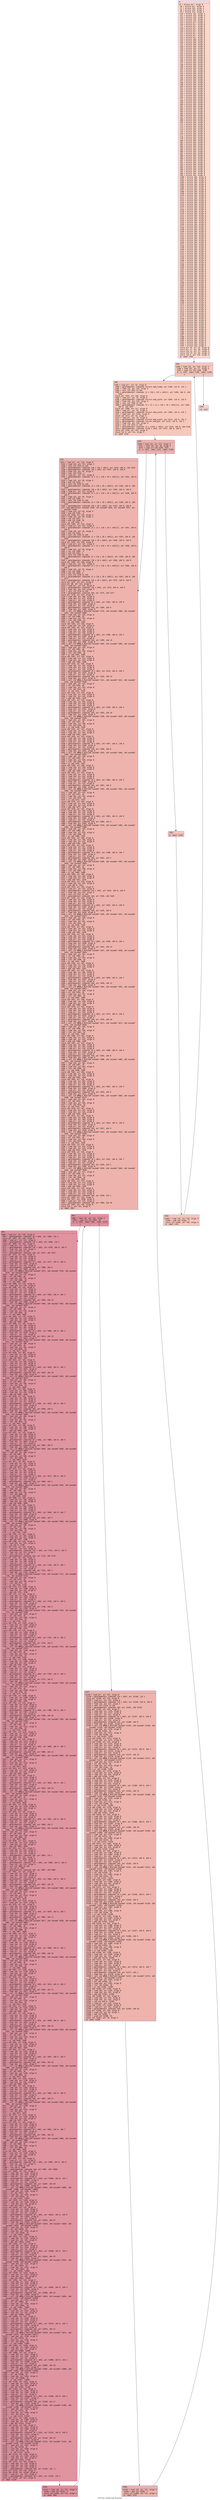 digraph "CFG for 'synth_full' function" {
	label="CFG for 'synth_full' function";

	Node0x6000013a66c0 [shape=record,color="#3d50c3ff", style=filled, fillcolor="#f6a38570" fontname="Courier",label="{4:\l|  %5 = alloca ptr, align 8\l  %6 = alloca ptr, align 8\l  %7 = alloca i32, align 4\l  %8 = alloca i32, align 4\l  %9 = alloca i32, align 4\l  %10 = alloca i32, align 4\l  %11 = alloca i32, align 4\l  %12 = alloca i32, align 4\l  %13 = alloca i32, align 4\l  %14 = alloca i32, align 4\l  %15 = alloca ptr, align 8\l  %16 = alloca ptr, align 8\l  %17 = alloca ptr, align 8\l  %18 = alloca ptr, align 8\l  %19 = alloca ptr, align 8\l  %20 = alloca ptr, align 8\l  %21 = alloca ptr, align 8\l  %22 = alloca ptr, align 8\l  %23 = alloca ptr, align 8\l  %24 = alloca i64, align 8\l  %25 = alloca i64, align 8\l  %26 = alloca i64, align 8\l  %27 = alloca i64, align 8\l  %28 = alloca i64, align 8\l  %29 = alloca i64, align 8\l  %30 = alloca i64, align 8\l  %31 = alloca i64, align 8\l  %32 = alloca i64, align 8\l  %33 = alloca i64, align 8\l  %34 = alloca i64, align 8\l  %35 = alloca i64, align 8\l  %36 = alloca i64, align 8\l  %37 = alloca i64, align 8\l  %38 = alloca i64, align 8\l  %39 = alloca i64, align 8\l  %40 = alloca i64, align 8\l  %41 = alloca i64, align 8\l  %42 = alloca i64, align 8\l  %43 = alloca i64, align 8\l  %44 = alloca i64, align 8\l  %45 = alloca i64, align 8\l  %46 = alloca i64, align 8\l  %47 = alloca i64, align 8\l  %48 = alloca i64, align 8\l  %49 = alloca i64, align 8\l  %50 = alloca i64, align 8\l  %51 = alloca i64, align 8\l  %52 = alloca i64, align 8\l  %53 = alloca i64, align 8\l  %54 = alloca i64, align 8\l  %55 = alloca i64, align 8\l  %56 = alloca i64, align 8\l  %57 = alloca i64, align 8\l  %58 = alloca i64, align 8\l  %59 = alloca i64, align 8\l  %60 = alloca i64, align 8\l  %61 = alloca i64, align 8\l  %62 = alloca i64, align 8\l  %63 = alloca i64, align 8\l  %64 = alloca i64, align 8\l  %65 = alloca i64, align 8\l  %66 = alloca i64, align 8\l  %67 = alloca i64, align 8\l  %68 = alloca i64, align 8\l  %69 = alloca i64, align 8\l  %70 = alloca i64, align 8\l  %71 = alloca i64, align 8\l  %72 = alloca i64, align 8\l  %73 = alloca i64, align 8\l  %74 = alloca i64, align 8\l  %75 = alloca i64, align 8\l  %76 = alloca i64, align 8\l  %77 = alloca i64, align 8\l  %78 = alloca i64, align 8\l  %79 = alloca i64, align 8\l  %80 = alloca i64, align 8\l  %81 = alloca i64, align 8\l  %82 = alloca i64, align 8\l  %83 = alloca i64, align 8\l  %84 = alloca i64, align 8\l  %85 = alloca i64, align 8\l  %86 = alloca i64, align 8\l  %87 = alloca i64, align 8\l  %88 = alloca i64, align 8\l  %89 = alloca i64, align 8\l  %90 = alloca i64, align 8\l  %91 = alloca i64, align 8\l  %92 = alloca i64, align 8\l  %93 = alloca i64, align 8\l  %94 = alloca i64, align 8\l  %95 = alloca i64, align 8\l  %96 = alloca i64, align 8\l  %97 = alloca i64, align 8\l  %98 = alloca i64, align 8\l  %99 = alloca i64, align 8\l  %100 = alloca i64, align 8\l  %101 = alloca i64, align 8\l  %102 = alloca i64, align 8\l  %103 = alloca i64, align 8\l  %104 = alloca i64, align 8\l  %105 = alloca i64, align 8\l  %106 = alloca i64, align 8\l  %107 = alloca i64, align 8\l  %108 = alloca i64, align 8\l  %109 = alloca i64, align 8\l  %110 = alloca i64, align 8\l  %111 = alloca i64, align 8\l  %112 = alloca i64, align 8\l  %113 = alloca i64, align 8\l  %114 = alloca i64, align 8\l  %115 = alloca i64, align 8\l  %116 = alloca i64, align 8\l  %117 = alloca i64, align 8\l  %118 = alloca i64, align 8\l  %119 = alloca i64, align 8\l  %120 = alloca i64, align 8\l  %121 = alloca i64, align 8\l  %122 = alloca i64, align 8\l  %123 = alloca i64, align 8\l  %124 = alloca i64, align 8\l  %125 = alloca i64, align 8\l  %126 = alloca i64, align 8\l  %127 = alloca i64, align 8\l  %128 = alloca i64, align 8\l  %129 = alloca i64, align 8\l  %130 = alloca i64, align 8\l  %131 = alloca i64, align 8\l  %132 = alloca i64, align 8\l  %133 = alloca i64, align 8\l  %134 = alloca i64, align 8\l  %135 = alloca i64, align 8\l  %136 = alloca i64, align 8\l  %137 = alloca i64, align 8\l  %138 = alloca i64, align 8\l  %139 = alloca i64, align 8\l  %140 = alloca i64, align 8\l  %141 = alloca i64, align 8\l  %142 = alloca i64, align 8\l  %143 = alloca i64, align 8\l  %144 = alloca i64, align 8\l  %145 = alloca i64, align 8\l  %146 = alloca i64, align 8\l  %147 = alloca i64, align 8\l  %148 = alloca i64, align 8\l  %149 = alloca i64, align 8\l  %150 = alloca i64, align 8\l  %151 = alloca i64, align 8\l  %152 = alloca i64, align 8\l  %153 = alloca i64, align 8\l  %154 = alloca i64, align 8\l  %155 = alloca i64, align 8\l  %156 = alloca i64, align 8\l  %157 = alloca i64, align 8\l  %158 = alloca i64, align 8\l  %159 = alloca i64, align 8\l  %160 = alloca i64, align 8\l  %161 = alloca i64, align 8\l  %162 = alloca i64, align 8\l  %163 = alloca i64, align 8\l  %164 = alloca i64, align 8\l  %165 = alloca i64, align 8\l  %166 = alloca i64, align 8\l  %167 = alloca i64, align 8\l  %168 = alloca i64, align 8\l  %169 = alloca i64, align 8\l  %170 = alloca i64, align 8\l  %171 = alloca i64, align 8\l  %172 = alloca i64, align 8\l  %173 = alloca i64, align 8\l  %174 = alloca i64, align 8\l  %175 = alloca i64, align 8\l  %176 = alloca i64, align 8\l  %177 = alloca i64, align 8\l  %178 = alloca i64, align 8\l  %179 = alloca i64, align 8\l  %180 = alloca i64, align 8\l  %181 = alloca i64, align 8\l  %182 = alloca i64, align 8\l  %183 = alloca i64, align 8\l  %184 = alloca i64, align 8\l  %185 = alloca i64, align 8\l  %186 = alloca i64, align 8\l  %187 = alloca i64, align 8\l  %188 = alloca i64, align 8\l  %189 = alloca i64, align 8\l  %190 = alloca i64, align 8\l  %191 = alloca i64, align 8\l  %192 = alloca i64, align 8\l  %193 = alloca i64, align 8\l  store ptr %0, ptr %5, align 8\l  store ptr %1, ptr %6, align 8\l  store i32 %2, ptr %7, align 4\l  store i32 %3, ptr %8, align 4\l  store i32 0, ptr %10, align 4\l  br label %194\l}"];
	Node0x6000013a66c0 -> Node0x6000013a67b0[tooltip="4 -> 194\nProbability 100.00%" ];
	Node0x6000013a67b0 [shape=record,color="#3d50c3ff", style=filled, fillcolor="#ec7f6370" fontname="Courier",label="{194:\l|  %195 = load i32, ptr %10, align 4\l  %196 = load i32, ptr %7, align 4\l  %197 = icmp ult i32 %195, %196\l  br i1 %197, label %198, label %1305\l|{<s0>T|<s1>F}}"];
	Node0x6000013a67b0:s0 -> Node0x6000013a6800[tooltip="194 -> 198\nProbability 96.88%" ];
	Node0x6000013a67b0:s1 -> Node0x6000013a6b20[tooltip="194 -> 1305\nProbability 3.12%" ];
	Node0x6000013a6800 [shape=record,color="#3d50c3ff", style=filled, fillcolor="#ec7f6370" fontname="Courier",label="{198:\l|  %199 = load ptr, ptr %6, align 8\l  %200 = getelementptr inbounds %struct.mad_frame, ptr %199, i32 0, i32 2\l  %201 = load i32, ptr %10, align 4\l  %202 = zext i32 %201 to i64\l  %203 = getelementptr inbounds [2 x [36 x [32 x i64]]], ptr %200, i64 0, i64\l... %202\l  store ptr %203, ptr %18, align 8\l  %204 = load ptr, ptr %5, align 8\l  %205 = getelementptr inbounds %struct.mad_synth, ptr %204, i32 0, i32 0\l  %206 = load i32, ptr %10, align 4\l  %207 = zext i32 %206 to i64\l  %208 = getelementptr inbounds [2 x [2 x [2 x [16 x [8 x i64]]]]], ptr %205,\l... i64 0, i64 %207\l  store ptr %208, ptr %17, align 8\l  %209 = load ptr, ptr %5, align 8\l  %210 = getelementptr inbounds %struct.mad_synth, ptr %209, i32 0, i32 1\l  %211 = load i32, ptr %210, align 8\l  store i32 %211, ptr %9, align 4\l  %212 = load ptr, ptr %5, align 8\l  %213 = getelementptr inbounds %struct.mad_synth, ptr %212, i32 0, i32 2\l  %214 = getelementptr inbounds %struct.mad_pcm, ptr %213, i32 0, i32 3\l  %215 = load i32, ptr %10, align 4\l  %216 = zext i32 %215 to i64\l  %217 = getelementptr inbounds [2 x [1152 x i64]], ptr %214, i64 0, i64 %216\l  %218 = getelementptr inbounds [1152 x i64], ptr %217, i64 0, i64 0\l  store ptr %218, ptr %15, align 8\l  store i32 0, ptr %11, align 4\l  br label %219\l}"];
	Node0x6000013a6800 -> Node0x6000013a6850[tooltip="198 -> 219\nProbability 100.00%" ];
	Node0x6000013a6850 [shape=record,color="#3d50c3ff", style=filled, fillcolor="#d6524470" fontname="Courier",label="{219:\l|  %220 = load i32, ptr %11, align 4\l  %221 = load i32, ptr %8, align 4\l  %222 = icmp ult i32 %220, %221\l  br i1 %222, label %223, label %1301\l|{<s0>T|<s1>F}}"];
	Node0x6000013a6850:s0 -> Node0x6000013a68a0[tooltip="219 -> 223\nProbability 96.88%" ];
	Node0x6000013a6850:s1 -> Node0x6000013a6a80[tooltip="219 -> 1301\nProbability 3.12%" ];
	Node0x6000013a68a0 [shape=record,color="#3d50c3ff", style=filled, fillcolor="#d6524470" fontname="Courier",label="{223:\l|  %224 = load ptr, ptr %18, align 8\l  %225 = load i32, ptr %11, align 4\l  %226 = zext i32 %225 to i64\l  %227 = getelementptr inbounds [36 x [32 x i64]], ptr %224, i64 0, i64 %226\l  %228 = getelementptr inbounds [32 x i64], ptr %227, i64 0, i64 0\l  %229 = load i32, ptr %9, align 4\l  %230 = lshr i32 %229, 1\l  %231 = load ptr, ptr %17, align 8\l  %232 = getelementptr inbounds [2 x [2 x [16 x [8 x i64]]]], ptr %231, i64 0,\l... i64 0\l  %233 = load i32, ptr %9, align 4\l  %234 = and i32 %233, 1\l  %235 = zext i32 %234 to i64\l  %236 = getelementptr inbounds [2 x [16 x [8 x i64]]], ptr %232, i64 0, i64\l... %235\l  %237 = getelementptr inbounds [16 x [8 x i64]], ptr %236, i64 0, i64 0\l  %238 = load ptr, ptr %17, align 8\l  %239 = getelementptr inbounds [2 x [2 x [16 x [8 x i64]]]], ptr %238, i64 0,\l... i64 1\l  %240 = load i32, ptr %9, align 4\l  %241 = and i32 %240, 1\l  %242 = zext i32 %241 to i64\l  %243 = getelementptr inbounds [2 x [16 x [8 x i64]]], ptr %239, i64 0, i64\l... %242\l  %244 = getelementptr inbounds [16 x [8 x i64]], ptr %243, i64 0, i64 0\l  call void @dct32(ptr noundef %228, i32 noundef %230, ptr noundef %237, ptr\l... noundef %244)\l  %245 = load i32, ptr %9, align 4\l  %246 = and i32 %245, -2\l  store i32 %246, ptr %13, align 4\l  %247 = load i32, ptr %9, align 4\l  %248 = sub i32 %247, 1\l  %249 = and i32 %248, 15\l  %250 = or i32 %249, 1\l  store i32 %250, ptr %14, align 4\l  %251 = load ptr, ptr %17, align 8\l  %252 = getelementptr inbounds [2 x [2 x [16 x [8 x i64]]]], ptr %251, i64 0,\l... i64 0\l  %253 = load i32, ptr %9, align 4\l  %254 = and i32 %253, 1\l  %255 = zext i32 %254 to i64\l  %256 = getelementptr inbounds [2 x [16 x [8 x i64]]], ptr %252, i64 0, i64\l... %255\l  %257 = getelementptr inbounds [16 x [8 x i64]], ptr %256, i64 0, i64 0\l  store ptr %257, ptr %19, align 8\l  %258 = load ptr, ptr %17, align 8\l  %259 = getelementptr inbounds [2 x [2 x [16 x [8 x i64]]]], ptr %258, i64 0,\l... i64 0\l  %260 = load i32, ptr %9, align 4\l  %261 = xor i32 %260, -1\l  %262 = and i32 %261, 1\l  %263 = zext i32 %262 to i64\l  %264 = getelementptr inbounds [2 x [16 x [8 x i64]]], ptr %259, i64 0, i64\l... %263\l  %265 = getelementptr inbounds [16 x [8 x i64]], ptr %264, i64 0, i64 0\l  store ptr %265, ptr %20, align 8\l  %266 = load ptr, ptr %17, align 8\l  %267 = getelementptr inbounds [2 x [2 x [16 x [8 x i64]]]], ptr %266, i64 0,\l... i64 1\l  %268 = load i32, ptr %9, align 4\l  %269 = xor i32 %268, -1\l  %270 = and i32 %269, 1\l  %271 = zext i32 %270 to i64\l  %272 = getelementptr inbounds [2 x [16 x [8 x i64]]], ptr %267, i64 0, i64\l... %271\l  %273 = getelementptr inbounds [16 x [8 x i64]], ptr %272, i64 0, i64 0\l  store ptr %273, ptr %21, align 8\l  store ptr @D, ptr %22, align 8\l  %274 = load ptr, ptr %22, align 8\l  %275 = getelementptr inbounds [32 x i64], ptr %274, i64 0, i64 0\l  %276 = load i32, ptr %14, align 4\l  %277 = zext i32 %276 to i64\l  %278 = getelementptr inbounds i64, ptr %275, i64 %277\l  store ptr %278, ptr %23, align 8\l  %279 = load i64, ptr %26, align 8\l  %280 = load i64, ptr %27, align 8\l  %281 = load ptr, ptr %20, align 8\l  %282 = getelementptr inbounds [8 x i64], ptr %281, i64 0, i64 0\l  %283 = load i64, ptr %282, align 8\l  %284 = load ptr, ptr %23, align 8\l  %285 = getelementptr inbounds i64, ptr %284, i64 0\l  %286 = load i64, ptr %285, align 8\l  %287 = call i32 @MAD_F_MLX(i64 noundef %279, i64 noundef %280, i64 noundef\l... %283, i64 noundef %286)\l  %288 = load i64, ptr %26, align 8\l  %289 = shl i64 %288, 16\l  %290 = load i64, ptr %27, align 8\l  %291 = lshr i64 %290, 16\l  %292 = or i64 %289, %291\l  store i64 %292, ptr %28, align 8\l  %293 = load i64, ptr %28, align 8\l  store i64 %293, ptr %25, align 8\l  %294 = load i64, ptr %29, align 8\l  %295 = load i64, ptr %30, align 8\l  %296 = load ptr, ptr %20, align 8\l  %297 = getelementptr inbounds [8 x i64], ptr %296, i64 0, i64 1\l  %298 = load i64, ptr %297, align 8\l  %299 = load ptr, ptr %23, align 8\l  %300 = getelementptr inbounds i64, ptr %299, i64 14\l  %301 = load i64, ptr %300, align 8\l  %302 = call i32 @MAD_F_MLX(i64 noundef %294, i64 noundef %295, i64 noundef\l... %298, i64 noundef %301)\l  %303 = load i64, ptr %29, align 8\l  %304 = shl i64 %303, 16\l  %305 = load i64, ptr %30, align 8\l  %306 = lshr i64 %305, 16\l  %307 = or i64 %304, %306\l  store i64 %307, ptr %31, align 8\l  %308 = load i64, ptr %31, align 8\l  %309 = load i64, ptr %25, align 8\l  %310 = add i64 %309, %308\l  store i64 %310, ptr %25, align 8\l  %311 = load i64, ptr %32, align 8\l  %312 = load i64, ptr %33, align 8\l  %313 = load ptr, ptr %20, align 8\l  %314 = getelementptr inbounds [8 x i64], ptr %313, i64 0, i64 2\l  %315 = load i64, ptr %314, align 8\l  %316 = load ptr, ptr %23, align 8\l  %317 = getelementptr inbounds i64, ptr %316, i64 12\l  %318 = load i64, ptr %317, align 8\l  %319 = call i32 @MAD_F_MLX(i64 noundef %311, i64 noundef %312, i64 noundef\l... %315, i64 noundef %318)\l  %320 = load i64, ptr %32, align 8\l  %321 = shl i64 %320, 16\l  %322 = load i64, ptr %33, align 8\l  %323 = lshr i64 %322, 16\l  %324 = or i64 %321, %323\l  store i64 %324, ptr %34, align 8\l  %325 = load i64, ptr %34, align 8\l  %326 = load i64, ptr %25, align 8\l  %327 = add i64 %326, %325\l  store i64 %327, ptr %25, align 8\l  %328 = load i64, ptr %35, align 8\l  %329 = load i64, ptr %36, align 8\l  %330 = load ptr, ptr %20, align 8\l  %331 = getelementptr inbounds [8 x i64], ptr %330, i64 0, i64 3\l  %332 = load i64, ptr %331, align 8\l  %333 = load ptr, ptr %23, align 8\l  %334 = getelementptr inbounds i64, ptr %333, i64 10\l  %335 = load i64, ptr %334, align 8\l  %336 = call i32 @MAD_F_MLX(i64 noundef %328, i64 noundef %329, i64 noundef\l... %332, i64 noundef %335)\l  %337 = load i64, ptr %35, align 8\l  %338 = shl i64 %337, 16\l  %339 = load i64, ptr %36, align 8\l  %340 = lshr i64 %339, 16\l  %341 = or i64 %338, %340\l  store i64 %341, ptr %37, align 8\l  %342 = load i64, ptr %37, align 8\l  %343 = load i64, ptr %25, align 8\l  %344 = add i64 %343, %342\l  store i64 %344, ptr %25, align 8\l  %345 = load i64, ptr %38, align 8\l  %346 = load i64, ptr %39, align 8\l  %347 = load ptr, ptr %20, align 8\l  %348 = getelementptr inbounds [8 x i64], ptr %347, i64 0, i64 4\l  %349 = load i64, ptr %348, align 8\l  %350 = load ptr, ptr %23, align 8\l  %351 = getelementptr inbounds i64, ptr %350, i64 8\l  %352 = load i64, ptr %351, align 8\l  %353 = call i32 @MAD_F_MLX(i64 noundef %345, i64 noundef %346, i64 noundef\l... %349, i64 noundef %352)\l  %354 = load i64, ptr %38, align 8\l  %355 = shl i64 %354, 16\l  %356 = load i64, ptr %39, align 8\l  %357 = lshr i64 %356, 16\l  %358 = or i64 %355, %357\l  store i64 %358, ptr %40, align 8\l  %359 = load i64, ptr %40, align 8\l  %360 = load i64, ptr %25, align 8\l  %361 = add i64 %360, %359\l  store i64 %361, ptr %25, align 8\l  %362 = load i64, ptr %41, align 8\l  %363 = load i64, ptr %42, align 8\l  %364 = load ptr, ptr %20, align 8\l  %365 = getelementptr inbounds [8 x i64], ptr %364, i64 0, i64 5\l  %366 = load i64, ptr %365, align 8\l  %367 = load ptr, ptr %23, align 8\l  %368 = getelementptr inbounds i64, ptr %367, i64 6\l  %369 = load i64, ptr %368, align 8\l  %370 = call i32 @MAD_F_MLX(i64 noundef %362, i64 noundef %363, i64 noundef\l... %366, i64 noundef %369)\l  %371 = load i64, ptr %41, align 8\l  %372 = shl i64 %371, 16\l  %373 = load i64, ptr %42, align 8\l  %374 = lshr i64 %373, 16\l  %375 = or i64 %372, %374\l  store i64 %375, ptr %43, align 8\l  %376 = load i64, ptr %43, align 8\l  %377 = load i64, ptr %25, align 8\l  %378 = add i64 %377, %376\l  store i64 %378, ptr %25, align 8\l  %379 = load i64, ptr %44, align 8\l  %380 = load i64, ptr %45, align 8\l  %381 = load ptr, ptr %20, align 8\l  %382 = getelementptr inbounds [8 x i64], ptr %381, i64 0, i64 6\l  %383 = load i64, ptr %382, align 8\l  %384 = load ptr, ptr %23, align 8\l  %385 = getelementptr inbounds i64, ptr %384, i64 4\l  %386 = load i64, ptr %385, align 8\l  %387 = call i32 @MAD_F_MLX(i64 noundef %379, i64 noundef %380, i64 noundef\l... %383, i64 noundef %386)\l  %388 = load i64, ptr %44, align 8\l  %389 = shl i64 %388, 16\l  %390 = load i64, ptr %45, align 8\l  %391 = lshr i64 %390, 16\l  %392 = or i64 %389, %391\l  store i64 %392, ptr %46, align 8\l  %393 = load i64, ptr %46, align 8\l  %394 = load i64, ptr %25, align 8\l  %395 = add i64 %394, %393\l  store i64 %395, ptr %25, align 8\l  %396 = load i64, ptr %47, align 8\l  %397 = load i64, ptr %48, align 8\l  %398 = load ptr, ptr %20, align 8\l  %399 = getelementptr inbounds [8 x i64], ptr %398, i64 0, i64 7\l  %400 = load i64, ptr %399, align 8\l  %401 = load ptr, ptr %23, align 8\l  %402 = getelementptr inbounds i64, ptr %401, i64 2\l  %403 = load i64, ptr %402, align 8\l  %404 = call i32 @MAD_F_MLX(i64 noundef %396, i64 noundef %397, i64 noundef\l... %400, i64 noundef %403)\l  %405 = load i64, ptr %47, align 8\l  %406 = shl i64 %405, 16\l  %407 = load i64, ptr %48, align 8\l  %408 = lshr i64 %407, 16\l  %409 = or i64 %406, %408\l  store i64 %409, ptr %49, align 8\l  %410 = load i64, ptr %49, align 8\l  %411 = load i64, ptr %25, align 8\l  %412 = add i64 %411, %410\l  store i64 %412, ptr %25, align 8\l  %413 = load i64, ptr %25, align 8\l  %414 = sub i64 0, %413\l  store i64 %414, ptr %25, align 8\l  %415 = load ptr, ptr %22, align 8\l  %416 = getelementptr inbounds [32 x i64], ptr %415, i64 0, i64 0\l  %417 = load i32, ptr %13, align 4\l  %418 = zext i32 %417 to i64\l  %419 = getelementptr inbounds i64, ptr %416, i64 %418\l  store ptr %419, ptr %23, align 8\l  %420 = load i64, ptr %50, align 8\l  %421 = load i64, ptr %51, align 8\l  %422 = load ptr, ptr %19, align 8\l  %423 = getelementptr inbounds [8 x i64], ptr %422, i64 0, i64 0\l  %424 = load i64, ptr %423, align 8\l  %425 = load ptr, ptr %23, align 8\l  %426 = getelementptr inbounds i64, ptr %425, i64 0\l  %427 = load i64, ptr %426, align 8\l  %428 = call i32 @MAD_F_MLX(i64 noundef %420, i64 noundef %421, i64 noundef\l... %424, i64 noundef %427)\l  %429 = load i64, ptr %50, align 8\l  %430 = shl i64 %429, 16\l  %431 = load i64, ptr %51, align 8\l  %432 = lshr i64 %431, 16\l  %433 = or i64 %430, %432\l  store i64 %433, ptr %52, align 8\l  %434 = load i64, ptr %52, align 8\l  %435 = load i64, ptr %25, align 8\l  %436 = add i64 %435, %434\l  store i64 %436, ptr %25, align 8\l  %437 = load i64, ptr %53, align 8\l  %438 = load i64, ptr %54, align 8\l  %439 = load ptr, ptr %19, align 8\l  %440 = getelementptr inbounds [8 x i64], ptr %439, i64 0, i64 1\l  %441 = load i64, ptr %440, align 8\l  %442 = load ptr, ptr %23, align 8\l  %443 = getelementptr inbounds i64, ptr %442, i64 14\l  %444 = load i64, ptr %443, align 8\l  %445 = call i32 @MAD_F_MLX(i64 noundef %437, i64 noundef %438, i64 noundef\l... %441, i64 noundef %444)\l  %446 = load i64, ptr %53, align 8\l  %447 = shl i64 %446, 16\l  %448 = load i64, ptr %54, align 8\l  %449 = lshr i64 %448, 16\l  %450 = or i64 %447, %449\l  store i64 %450, ptr %55, align 8\l  %451 = load i64, ptr %55, align 8\l  %452 = load i64, ptr %25, align 8\l  %453 = add i64 %452, %451\l  store i64 %453, ptr %25, align 8\l  %454 = load i64, ptr %56, align 8\l  %455 = load i64, ptr %57, align 8\l  %456 = load ptr, ptr %19, align 8\l  %457 = getelementptr inbounds [8 x i64], ptr %456, i64 0, i64 2\l  %458 = load i64, ptr %457, align 8\l  %459 = load ptr, ptr %23, align 8\l  %460 = getelementptr inbounds i64, ptr %459, i64 12\l  %461 = load i64, ptr %460, align 8\l  %462 = call i32 @MAD_F_MLX(i64 noundef %454, i64 noundef %455, i64 noundef\l... %458, i64 noundef %461)\l  %463 = load i64, ptr %56, align 8\l  %464 = shl i64 %463, 16\l  %465 = load i64, ptr %57, align 8\l  %466 = lshr i64 %465, 16\l  %467 = or i64 %464, %466\l  store i64 %467, ptr %58, align 8\l  %468 = load i64, ptr %58, align 8\l  %469 = load i64, ptr %25, align 8\l  %470 = add i64 %469, %468\l  store i64 %470, ptr %25, align 8\l  %471 = load i64, ptr %59, align 8\l  %472 = load i64, ptr %60, align 8\l  %473 = load ptr, ptr %19, align 8\l  %474 = getelementptr inbounds [8 x i64], ptr %473, i64 0, i64 3\l  %475 = load i64, ptr %474, align 8\l  %476 = load ptr, ptr %23, align 8\l  %477 = getelementptr inbounds i64, ptr %476, i64 10\l  %478 = load i64, ptr %477, align 8\l  %479 = call i32 @MAD_F_MLX(i64 noundef %471, i64 noundef %472, i64 noundef\l... %475, i64 noundef %478)\l  %480 = load i64, ptr %59, align 8\l  %481 = shl i64 %480, 16\l  %482 = load i64, ptr %60, align 8\l  %483 = lshr i64 %482, 16\l  %484 = or i64 %481, %483\l  store i64 %484, ptr %61, align 8\l  %485 = load i64, ptr %61, align 8\l  %486 = load i64, ptr %25, align 8\l  %487 = add i64 %486, %485\l  store i64 %487, ptr %25, align 8\l  %488 = load i64, ptr %62, align 8\l  %489 = load i64, ptr %63, align 8\l  %490 = load ptr, ptr %19, align 8\l  %491 = getelementptr inbounds [8 x i64], ptr %490, i64 0, i64 4\l  %492 = load i64, ptr %491, align 8\l  %493 = load ptr, ptr %23, align 8\l  %494 = getelementptr inbounds i64, ptr %493, i64 8\l  %495 = load i64, ptr %494, align 8\l  %496 = call i32 @MAD_F_MLX(i64 noundef %488, i64 noundef %489, i64 noundef\l... %492, i64 noundef %495)\l  %497 = load i64, ptr %62, align 8\l  %498 = shl i64 %497, 16\l  %499 = load i64, ptr %63, align 8\l  %500 = lshr i64 %499, 16\l  %501 = or i64 %498, %500\l  store i64 %501, ptr %64, align 8\l  %502 = load i64, ptr %64, align 8\l  %503 = load i64, ptr %25, align 8\l  %504 = add i64 %503, %502\l  store i64 %504, ptr %25, align 8\l  %505 = load i64, ptr %65, align 8\l  %506 = load i64, ptr %66, align 8\l  %507 = load ptr, ptr %19, align 8\l  %508 = getelementptr inbounds [8 x i64], ptr %507, i64 0, i64 5\l  %509 = load i64, ptr %508, align 8\l  %510 = load ptr, ptr %23, align 8\l  %511 = getelementptr inbounds i64, ptr %510, i64 6\l  %512 = load i64, ptr %511, align 8\l  %513 = call i32 @MAD_F_MLX(i64 noundef %505, i64 noundef %506, i64 noundef\l... %509, i64 noundef %512)\l  %514 = load i64, ptr %65, align 8\l  %515 = shl i64 %514, 16\l  %516 = load i64, ptr %66, align 8\l  %517 = lshr i64 %516, 16\l  %518 = or i64 %515, %517\l  store i64 %518, ptr %67, align 8\l  %519 = load i64, ptr %67, align 8\l  %520 = load i64, ptr %25, align 8\l  %521 = add i64 %520, %519\l  store i64 %521, ptr %25, align 8\l  %522 = load i64, ptr %68, align 8\l  %523 = load i64, ptr %69, align 8\l  %524 = load ptr, ptr %19, align 8\l  %525 = getelementptr inbounds [8 x i64], ptr %524, i64 0, i64 6\l  %526 = load i64, ptr %525, align 8\l  %527 = load ptr, ptr %23, align 8\l  %528 = getelementptr inbounds i64, ptr %527, i64 4\l  %529 = load i64, ptr %528, align 8\l  %530 = call i32 @MAD_F_MLX(i64 noundef %522, i64 noundef %523, i64 noundef\l... %526, i64 noundef %529)\l  %531 = load i64, ptr %68, align 8\l  %532 = shl i64 %531, 16\l  %533 = load i64, ptr %69, align 8\l  %534 = lshr i64 %533, 16\l  %535 = or i64 %532, %534\l  store i64 %535, ptr %70, align 8\l  %536 = load i64, ptr %70, align 8\l  %537 = load i64, ptr %25, align 8\l  %538 = add i64 %537, %536\l  store i64 %538, ptr %25, align 8\l  %539 = load i64, ptr %71, align 8\l  %540 = load i64, ptr %72, align 8\l  %541 = load ptr, ptr %19, align 8\l  %542 = getelementptr inbounds [8 x i64], ptr %541, i64 0, i64 7\l  %543 = load i64, ptr %542, align 8\l  %544 = load ptr, ptr %23, align 8\l  %545 = getelementptr inbounds i64, ptr %544, i64 2\l  %546 = load i64, ptr %545, align 8\l  %547 = call i32 @MAD_F_MLX(i64 noundef %539, i64 noundef %540, i64 noundef\l... %543, i64 noundef %546)\l  %548 = load i64, ptr %71, align 8\l  %549 = shl i64 %548, 16\l  %550 = load i64, ptr %72, align 8\l  %551 = lshr i64 %550, 16\l  %552 = or i64 %549, %551\l  store i64 %552, ptr %73, align 8\l  %553 = load i64, ptr %73, align 8\l  %554 = load i64, ptr %25, align 8\l  %555 = add i64 %554, %553\l  store i64 %555, ptr %25, align 8\l  %556 = load i64, ptr %24, align 8\l  %557 = load i64, ptr %25, align 8\l  %558 = load ptr, ptr %15, align 8\l  %559 = getelementptr inbounds i64, ptr %558, i32 1\l  store ptr %559, ptr %15, align 8\l  store i64 %557, ptr %558, align 8\l  %560 = load ptr, ptr %15, align 8\l  %561 = getelementptr inbounds i64, ptr %560, i64 30\l  store ptr %561, ptr %16, align 8\l  store i32 1, ptr %12, align 4\l  br label %562\l}"];
	Node0x6000013a68a0 -> Node0x6000013a68f0[tooltip="223 -> 562\nProbability 100.00%" ];
	Node0x6000013a68f0 [shape=record,color="#b70d28ff", style=filled, fillcolor="#b70d2870" fontname="Courier",label="{562:\l|  %563 = load i32, ptr %12, align 4\l  %564 = icmp ult i32 %563, 16\l  br i1 %564, label %565, label %1147\l|{<s0>T|<s1>F}}"];
	Node0x6000013a68f0:s0 -> Node0x6000013a6940[tooltip="562 -> 565\nProbability 96.88%" ];
	Node0x6000013a68f0:s1 -> Node0x6000013a69e0[tooltip="562 -> 1147\nProbability 3.12%" ];
	Node0x6000013a6940 [shape=record,color="#b70d28ff", style=filled, fillcolor="#b70d2870" fontname="Courier",label="{565:\l|  %566 = load ptr, ptr %19, align 8\l  %567 = getelementptr inbounds [8 x i64], ptr %566, i32 1\l  store ptr %567, ptr %19, align 8\l  %568 = load ptr, ptr %22, align 8\l  %569 = getelementptr inbounds [32 x i64], ptr %568, i32 1\l  store ptr %569, ptr %22, align 8\l  %570 = load ptr, ptr %22, align 8\l  %571 = getelementptr inbounds [32 x i64], ptr %570, i64 0, i64 0\l  %572 = load i32, ptr %14, align 4\l  %573 = zext i32 %572 to i64\l  %574 = getelementptr inbounds i64, ptr %571, i64 %573\l  store ptr %574, ptr %23, align 8\l  %575 = load i64, ptr %74, align 8\l  %576 = load i64, ptr %75, align 8\l  %577 = load ptr, ptr %21, align 8\l  %578 = getelementptr inbounds [8 x i64], ptr %577, i64 0, i64 0\l  %579 = load i64, ptr %578, align 8\l  %580 = load ptr, ptr %23, align 8\l  %581 = getelementptr inbounds i64, ptr %580, i64 0\l  %582 = load i64, ptr %581, align 8\l  %583 = call i32 @MAD_F_MLX(i64 noundef %575, i64 noundef %576, i64 noundef\l... %579, i64 noundef %582)\l  %584 = load i64, ptr %74, align 8\l  %585 = shl i64 %584, 16\l  %586 = load i64, ptr %75, align 8\l  %587 = lshr i64 %586, 16\l  %588 = or i64 %585, %587\l  store i64 %588, ptr %76, align 8\l  %589 = load i64, ptr %76, align 8\l  store i64 %589, ptr %25, align 8\l  %590 = load i64, ptr %77, align 8\l  %591 = load i64, ptr %78, align 8\l  %592 = load ptr, ptr %21, align 8\l  %593 = getelementptr inbounds [8 x i64], ptr %592, i64 0, i64 1\l  %594 = load i64, ptr %593, align 8\l  %595 = load ptr, ptr %23, align 8\l  %596 = getelementptr inbounds i64, ptr %595, i64 14\l  %597 = load i64, ptr %596, align 8\l  %598 = call i32 @MAD_F_MLX(i64 noundef %590, i64 noundef %591, i64 noundef\l... %594, i64 noundef %597)\l  %599 = load i64, ptr %77, align 8\l  %600 = shl i64 %599, 16\l  %601 = load i64, ptr %78, align 8\l  %602 = lshr i64 %601, 16\l  %603 = or i64 %600, %602\l  store i64 %603, ptr %79, align 8\l  %604 = load i64, ptr %79, align 8\l  %605 = load i64, ptr %25, align 8\l  %606 = add i64 %605, %604\l  store i64 %606, ptr %25, align 8\l  %607 = load i64, ptr %80, align 8\l  %608 = load i64, ptr %81, align 8\l  %609 = load ptr, ptr %21, align 8\l  %610 = getelementptr inbounds [8 x i64], ptr %609, i64 0, i64 2\l  %611 = load i64, ptr %610, align 8\l  %612 = load ptr, ptr %23, align 8\l  %613 = getelementptr inbounds i64, ptr %612, i64 12\l  %614 = load i64, ptr %613, align 8\l  %615 = call i32 @MAD_F_MLX(i64 noundef %607, i64 noundef %608, i64 noundef\l... %611, i64 noundef %614)\l  %616 = load i64, ptr %80, align 8\l  %617 = shl i64 %616, 16\l  %618 = load i64, ptr %81, align 8\l  %619 = lshr i64 %618, 16\l  %620 = or i64 %617, %619\l  store i64 %620, ptr %82, align 8\l  %621 = load i64, ptr %82, align 8\l  %622 = load i64, ptr %25, align 8\l  %623 = add i64 %622, %621\l  store i64 %623, ptr %25, align 8\l  %624 = load i64, ptr %83, align 8\l  %625 = load i64, ptr %84, align 8\l  %626 = load ptr, ptr %21, align 8\l  %627 = getelementptr inbounds [8 x i64], ptr %626, i64 0, i64 3\l  %628 = load i64, ptr %627, align 8\l  %629 = load ptr, ptr %23, align 8\l  %630 = getelementptr inbounds i64, ptr %629, i64 10\l  %631 = load i64, ptr %630, align 8\l  %632 = call i32 @MAD_F_MLX(i64 noundef %624, i64 noundef %625, i64 noundef\l... %628, i64 noundef %631)\l  %633 = load i64, ptr %83, align 8\l  %634 = shl i64 %633, 16\l  %635 = load i64, ptr %84, align 8\l  %636 = lshr i64 %635, 16\l  %637 = or i64 %634, %636\l  store i64 %637, ptr %85, align 8\l  %638 = load i64, ptr %85, align 8\l  %639 = load i64, ptr %25, align 8\l  %640 = add i64 %639, %638\l  store i64 %640, ptr %25, align 8\l  %641 = load i64, ptr %86, align 8\l  %642 = load i64, ptr %87, align 8\l  %643 = load ptr, ptr %21, align 8\l  %644 = getelementptr inbounds [8 x i64], ptr %643, i64 0, i64 4\l  %645 = load i64, ptr %644, align 8\l  %646 = load ptr, ptr %23, align 8\l  %647 = getelementptr inbounds i64, ptr %646, i64 8\l  %648 = load i64, ptr %647, align 8\l  %649 = call i32 @MAD_F_MLX(i64 noundef %641, i64 noundef %642, i64 noundef\l... %645, i64 noundef %648)\l  %650 = load i64, ptr %86, align 8\l  %651 = shl i64 %650, 16\l  %652 = load i64, ptr %87, align 8\l  %653 = lshr i64 %652, 16\l  %654 = or i64 %651, %653\l  store i64 %654, ptr %88, align 8\l  %655 = load i64, ptr %88, align 8\l  %656 = load i64, ptr %25, align 8\l  %657 = add i64 %656, %655\l  store i64 %657, ptr %25, align 8\l  %658 = load i64, ptr %89, align 8\l  %659 = load i64, ptr %90, align 8\l  %660 = load ptr, ptr %21, align 8\l  %661 = getelementptr inbounds [8 x i64], ptr %660, i64 0, i64 5\l  %662 = load i64, ptr %661, align 8\l  %663 = load ptr, ptr %23, align 8\l  %664 = getelementptr inbounds i64, ptr %663, i64 6\l  %665 = load i64, ptr %664, align 8\l  %666 = call i32 @MAD_F_MLX(i64 noundef %658, i64 noundef %659, i64 noundef\l... %662, i64 noundef %665)\l  %667 = load i64, ptr %89, align 8\l  %668 = shl i64 %667, 16\l  %669 = load i64, ptr %90, align 8\l  %670 = lshr i64 %669, 16\l  %671 = or i64 %668, %670\l  store i64 %671, ptr %91, align 8\l  %672 = load i64, ptr %91, align 8\l  %673 = load i64, ptr %25, align 8\l  %674 = add i64 %673, %672\l  store i64 %674, ptr %25, align 8\l  %675 = load i64, ptr %92, align 8\l  %676 = load i64, ptr %93, align 8\l  %677 = load ptr, ptr %21, align 8\l  %678 = getelementptr inbounds [8 x i64], ptr %677, i64 0, i64 6\l  %679 = load i64, ptr %678, align 8\l  %680 = load ptr, ptr %23, align 8\l  %681 = getelementptr inbounds i64, ptr %680, i64 4\l  %682 = load i64, ptr %681, align 8\l  %683 = call i32 @MAD_F_MLX(i64 noundef %675, i64 noundef %676, i64 noundef\l... %679, i64 noundef %682)\l  %684 = load i64, ptr %92, align 8\l  %685 = shl i64 %684, 16\l  %686 = load i64, ptr %93, align 8\l  %687 = lshr i64 %686, 16\l  %688 = or i64 %685, %687\l  store i64 %688, ptr %94, align 8\l  %689 = load i64, ptr %94, align 8\l  %690 = load i64, ptr %25, align 8\l  %691 = add i64 %690, %689\l  store i64 %691, ptr %25, align 8\l  %692 = load i64, ptr %95, align 8\l  %693 = load i64, ptr %96, align 8\l  %694 = load ptr, ptr %21, align 8\l  %695 = getelementptr inbounds [8 x i64], ptr %694, i64 0, i64 7\l  %696 = load i64, ptr %695, align 8\l  %697 = load ptr, ptr %23, align 8\l  %698 = getelementptr inbounds i64, ptr %697, i64 2\l  %699 = load i64, ptr %698, align 8\l  %700 = call i32 @MAD_F_MLX(i64 noundef %692, i64 noundef %693, i64 noundef\l... %696, i64 noundef %699)\l  %701 = load i64, ptr %95, align 8\l  %702 = shl i64 %701, 16\l  %703 = load i64, ptr %96, align 8\l  %704 = lshr i64 %703, 16\l  %705 = or i64 %702, %704\l  store i64 %705, ptr %97, align 8\l  %706 = load i64, ptr %97, align 8\l  %707 = load i64, ptr %25, align 8\l  %708 = add i64 %707, %706\l  store i64 %708, ptr %25, align 8\l  %709 = load i64, ptr %25, align 8\l  %710 = sub i64 0, %709\l  store i64 %710, ptr %25, align 8\l  %711 = load ptr, ptr %22, align 8\l  %712 = getelementptr inbounds [32 x i64], ptr %711, i64 0, i64 0\l  %713 = load i32, ptr %13, align 4\l  %714 = zext i32 %713 to i64\l  %715 = getelementptr inbounds i64, ptr %712, i64 %714\l  store ptr %715, ptr %23, align 8\l  %716 = load i64, ptr %98, align 8\l  %717 = load i64, ptr %99, align 8\l  %718 = load ptr, ptr %19, align 8\l  %719 = getelementptr inbounds [8 x i64], ptr %718, i64 0, i64 7\l  %720 = load i64, ptr %719, align 8\l  %721 = load ptr, ptr %23, align 8\l  %722 = getelementptr inbounds i64, ptr %721, i64 2\l  %723 = load i64, ptr %722, align 8\l  %724 = call i32 @MAD_F_MLX(i64 noundef %716, i64 noundef %717, i64 noundef\l... %720, i64 noundef %723)\l  %725 = load i64, ptr %98, align 8\l  %726 = shl i64 %725, 16\l  %727 = load i64, ptr %99, align 8\l  %728 = lshr i64 %727, 16\l  %729 = or i64 %726, %728\l  store i64 %729, ptr %100, align 8\l  %730 = load i64, ptr %100, align 8\l  %731 = load i64, ptr %25, align 8\l  %732 = add i64 %731, %730\l  store i64 %732, ptr %25, align 8\l  %733 = load i64, ptr %101, align 8\l  %734 = load i64, ptr %102, align 8\l  %735 = load ptr, ptr %19, align 8\l  %736 = getelementptr inbounds [8 x i64], ptr %735, i64 0, i64 6\l  %737 = load i64, ptr %736, align 8\l  %738 = load ptr, ptr %23, align 8\l  %739 = getelementptr inbounds i64, ptr %738, i64 4\l  %740 = load i64, ptr %739, align 8\l  %741 = call i32 @MAD_F_MLX(i64 noundef %733, i64 noundef %734, i64 noundef\l... %737, i64 noundef %740)\l  %742 = load i64, ptr %101, align 8\l  %743 = shl i64 %742, 16\l  %744 = load i64, ptr %102, align 8\l  %745 = lshr i64 %744, 16\l  %746 = or i64 %743, %745\l  store i64 %746, ptr %103, align 8\l  %747 = load i64, ptr %103, align 8\l  %748 = load i64, ptr %25, align 8\l  %749 = add i64 %748, %747\l  store i64 %749, ptr %25, align 8\l  %750 = load i64, ptr %104, align 8\l  %751 = load i64, ptr %105, align 8\l  %752 = load ptr, ptr %19, align 8\l  %753 = getelementptr inbounds [8 x i64], ptr %752, i64 0, i64 5\l  %754 = load i64, ptr %753, align 8\l  %755 = load ptr, ptr %23, align 8\l  %756 = getelementptr inbounds i64, ptr %755, i64 6\l  %757 = load i64, ptr %756, align 8\l  %758 = call i32 @MAD_F_MLX(i64 noundef %750, i64 noundef %751, i64 noundef\l... %754, i64 noundef %757)\l  %759 = load i64, ptr %104, align 8\l  %760 = shl i64 %759, 16\l  %761 = load i64, ptr %105, align 8\l  %762 = lshr i64 %761, 16\l  %763 = or i64 %760, %762\l  store i64 %763, ptr %106, align 8\l  %764 = load i64, ptr %106, align 8\l  %765 = load i64, ptr %25, align 8\l  %766 = add i64 %765, %764\l  store i64 %766, ptr %25, align 8\l  %767 = load i64, ptr %107, align 8\l  %768 = load i64, ptr %108, align 8\l  %769 = load ptr, ptr %19, align 8\l  %770 = getelementptr inbounds [8 x i64], ptr %769, i64 0, i64 4\l  %771 = load i64, ptr %770, align 8\l  %772 = load ptr, ptr %23, align 8\l  %773 = getelementptr inbounds i64, ptr %772, i64 8\l  %774 = load i64, ptr %773, align 8\l  %775 = call i32 @MAD_F_MLX(i64 noundef %767, i64 noundef %768, i64 noundef\l... %771, i64 noundef %774)\l  %776 = load i64, ptr %107, align 8\l  %777 = shl i64 %776, 16\l  %778 = load i64, ptr %108, align 8\l  %779 = lshr i64 %778, 16\l  %780 = or i64 %777, %779\l  store i64 %780, ptr %109, align 8\l  %781 = load i64, ptr %109, align 8\l  %782 = load i64, ptr %25, align 8\l  %783 = add i64 %782, %781\l  store i64 %783, ptr %25, align 8\l  %784 = load i64, ptr %110, align 8\l  %785 = load i64, ptr %111, align 8\l  %786 = load ptr, ptr %19, align 8\l  %787 = getelementptr inbounds [8 x i64], ptr %786, i64 0, i64 3\l  %788 = load i64, ptr %787, align 8\l  %789 = load ptr, ptr %23, align 8\l  %790 = getelementptr inbounds i64, ptr %789, i64 10\l  %791 = load i64, ptr %790, align 8\l  %792 = call i32 @MAD_F_MLX(i64 noundef %784, i64 noundef %785, i64 noundef\l... %788, i64 noundef %791)\l  %793 = load i64, ptr %110, align 8\l  %794 = shl i64 %793, 16\l  %795 = load i64, ptr %111, align 8\l  %796 = lshr i64 %795, 16\l  %797 = or i64 %794, %796\l  store i64 %797, ptr %112, align 8\l  %798 = load i64, ptr %112, align 8\l  %799 = load i64, ptr %25, align 8\l  %800 = add i64 %799, %798\l  store i64 %800, ptr %25, align 8\l  %801 = load i64, ptr %113, align 8\l  %802 = load i64, ptr %114, align 8\l  %803 = load ptr, ptr %19, align 8\l  %804 = getelementptr inbounds [8 x i64], ptr %803, i64 0, i64 2\l  %805 = load i64, ptr %804, align 8\l  %806 = load ptr, ptr %23, align 8\l  %807 = getelementptr inbounds i64, ptr %806, i64 12\l  %808 = load i64, ptr %807, align 8\l  %809 = call i32 @MAD_F_MLX(i64 noundef %801, i64 noundef %802, i64 noundef\l... %805, i64 noundef %808)\l  %810 = load i64, ptr %113, align 8\l  %811 = shl i64 %810, 16\l  %812 = load i64, ptr %114, align 8\l  %813 = lshr i64 %812, 16\l  %814 = or i64 %811, %813\l  store i64 %814, ptr %115, align 8\l  %815 = load i64, ptr %115, align 8\l  %816 = load i64, ptr %25, align 8\l  %817 = add i64 %816, %815\l  store i64 %817, ptr %25, align 8\l  %818 = load i64, ptr %116, align 8\l  %819 = load i64, ptr %117, align 8\l  %820 = load ptr, ptr %19, align 8\l  %821 = getelementptr inbounds [8 x i64], ptr %820, i64 0, i64 1\l  %822 = load i64, ptr %821, align 8\l  %823 = load ptr, ptr %23, align 8\l  %824 = getelementptr inbounds i64, ptr %823, i64 14\l  %825 = load i64, ptr %824, align 8\l  %826 = call i32 @MAD_F_MLX(i64 noundef %818, i64 noundef %819, i64 noundef\l... %822, i64 noundef %825)\l  %827 = load i64, ptr %116, align 8\l  %828 = shl i64 %827, 16\l  %829 = load i64, ptr %117, align 8\l  %830 = lshr i64 %829, 16\l  %831 = or i64 %828, %830\l  store i64 %831, ptr %118, align 8\l  %832 = load i64, ptr %118, align 8\l  %833 = load i64, ptr %25, align 8\l  %834 = add i64 %833, %832\l  store i64 %834, ptr %25, align 8\l  %835 = load i64, ptr %119, align 8\l  %836 = load i64, ptr %120, align 8\l  %837 = load ptr, ptr %19, align 8\l  %838 = getelementptr inbounds [8 x i64], ptr %837, i64 0, i64 0\l  %839 = load i64, ptr %838, align 8\l  %840 = load ptr, ptr %23, align 8\l  %841 = getelementptr inbounds i64, ptr %840, i64 0\l  %842 = load i64, ptr %841, align 8\l  %843 = call i32 @MAD_F_MLX(i64 noundef %835, i64 noundef %836, i64 noundef\l... %839, i64 noundef %842)\l  %844 = load i64, ptr %119, align 8\l  %845 = shl i64 %844, 16\l  %846 = load i64, ptr %120, align 8\l  %847 = lshr i64 %846, 16\l  %848 = or i64 %845, %847\l  store i64 %848, ptr %121, align 8\l  %849 = load i64, ptr %121, align 8\l  %850 = load i64, ptr %25, align 8\l  %851 = add i64 %850, %849\l  store i64 %851, ptr %25, align 8\l  %852 = load i64, ptr %24, align 8\l  %853 = load i64, ptr %25, align 8\l  %854 = load ptr, ptr %15, align 8\l  %855 = getelementptr inbounds i64, ptr %854, i32 1\l  store ptr %855, ptr %15, align 8\l  store i64 %853, ptr %854, align 8\l  %856 = load ptr, ptr %22, align 8\l  %857 = getelementptr inbounds [32 x i64], ptr %856, i64 0, i64 0\l  %858 = load i32, ptr %13, align 4\l  %859 = zext i32 %858 to i64\l  %860 = sub i64 0, %859\l  %861 = getelementptr inbounds i64, ptr %857, i64 %860\l  store ptr %861, ptr %23, align 8\l  %862 = load i64, ptr %122, align 8\l  %863 = load i64, ptr %123, align 8\l  %864 = load ptr, ptr %19, align 8\l  %865 = getelementptr inbounds [8 x i64], ptr %864, i64 0, i64 0\l  %866 = load i64, ptr %865, align 8\l  %867 = load ptr, ptr %23, align 8\l  %868 = getelementptr inbounds i64, ptr %867, i64 15\l  %869 = load i64, ptr %868, align 8\l  %870 = call i32 @MAD_F_MLX(i64 noundef %862, i64 noundef %863, i64 noundef\l... %866, i64 noundef %869)\l  %871 = load i64, ptr %122, align 8\l  %872 = shl i64 %871, 16\l  %873 = load i64, ptr %123, align 8\l  %874 = lshr i64 %873, 16\l  %875 = or i64 %872, %874\l  store i64 %875, ptr %124, align 8\l  %876 = load i64, ptr %124, align 8\l  store i64 %876, ptr %25, align 8\l  %877 = load i64, ptr %125, align 8\l  %878 = load i64, ptr %126, align 8\l  %879 = load ptr, ptr %19, align 8\l  %880 = getelementptr inbounds [8 x i64], ptr %879, i64 0, i64 1\l  %881 = load i64, ptr %880, align 8\l  %882 = load ptr, ptr %23, align 8\l  %883 = getelementptr inbounds i64, ptr %882, i64 17\l  %884 = load i64, ptr %883, align 8\l  %885 = call i32 @MAD_F_MLX(i64 noundef %877, i64 noundef %878, i64 noundef\l... %881, i64 noundef %884)\l  %886 = load i64, ptr %125, align 8\l  %887 = shl i64 %886, 16\l  %888 = load i64, ptr %126, align 8\l  %889 = lshr i64 %888, 16\l  %890 = or i64 %887, %889\l  store i64 %890, ptr %127, align 8\l  %891 = load i64, ptr %127, align 8\l  %892 = load i64, ptr %25, align 8\l  %893 = add i64 %892, %891\l  store i64 %893, ptr %25, align 8\l  %894 = load i64, ptr %128, align 8\l  %895 = load i64, ptr %129, align 8\l  %896 = load ptr, ptr %19, align 8\l  %897 = getelementptr inbounds [8 x i64], ptr %896, i64 0, i64 2\l  %898 = load i64, ptr %897, align 8\l  %899 = load ptr, ptr %23, align 8\l  %900 = getelementptr inbounds i64, ptr %899, i64 19\l  %901 = load i64, ptr %900, align 8\l  %902 = call i32 @MAD_F_MLX(i64 noundef %894, i64 noundef %895, i64 noundef\l... %898, i64 noundef %901)\l  %903 = load i64, ptr %128, align 8\l  %904 = shl i64 %903, 16\l  %905 = load i64, ptr %129, align 8\l  %906 = lshr i64 %905, 16\l  %907 = or i64 %904, %906\l  store i64 %907, ptr %130, align 8\l  %908 = load i64, ptr %130, align 8\l  %909 = load i64, ptr %25, align 8\l  %910 = add i64 %909, %908\l  store i64 %910, ptr %25, align 8\l  %911 = load i64, ptr %131, align 8\l  %912 = load i64, ptr %132, align 8\l  %913 = load ptr, ptr %19, align 8\l  %914 = getelementptr inbounds [8 x i64], ptr %913, i64 0, i64 3\l  %915 = load i64, ptr %914, align 8\l  %916 = load ptr, ptr %23, align 8\l  %917 = getelementptr inbounds i64, ptr %916, i64 21\l  %918 = load i64, ptr %917, align 8\l  %919 = call i32 @MAD_F_MLX(i64 noundef %911, i64 noundef %912, i64 noundef\l... %915, i64 noundef %918)\l  %920 = load i64, ptr %131, align 8\l  %921 = shl i64 %920, 16\l  %922 = load i64, ptr %132, align 8\l  %923 = lshr i64 %922, 16\l  %924 = or i64 %921, %923\l  store i64 %924, ptr %133, align 8\l  %925 = load i64, ptr %133, align 8\l  %926 = load i64, ptr %25, align 8\l  %927 = add i64 %926, %925\l  store i64 %927, ptr %25, align 8\l  %928 = load i64, ptr %134, align 8\l  %929 = load i64, ptr %135, align 8\l  %930 = load ptr, ptr %19, align 8\l  %931 = getelementptr inbounds [8 x i64], ptr %930, i64 0, i64 4\l  %932 = load i64, ptr %931, align 8\l  %933 = load ptr, ptr %23, align 8\l  %934 = getelementptr inbounds i64, ptr %933, i64 23\l  %935 = load i64, ptr %934, align 8\l  %936 = call i32 @MAD_F_MLX(i64 noundef %928, i64 noundef %929, i64 noundef\l... %932, i64 noundef %935)\l  %937 = load i64, ptr %134, align 8\l  %938 = shl i64 %937, 16\l  %939 = load i64, ptr %135, align 8\l  %940 = lshr i64 %939, 16\l  %941 = or i64 %938, %940\l  store i64 %941, ptr %136, align 8\l  %942 = load i64, ptr %136, align 8\l  %943 = load i64, ptr %25, align 8\l  %944 = add i64 %943, %942\l  store i64 %944, ptr %25, align 8\l  %945 = load i64, ptr %137, align 8\l  %946 = load i64, ptr %138, align 8\l  %947 = load ptr, ptr %19, align 8\l  %948 = getelementptr inbounds [8 x i64], ptr %947, i64 0, i64 5\l  %949 = load i64, ptr %948, align 8\l  %950 = load ptr, ptr %23, align 8\l  %951 = getelementptr inbounds i64, ptr %950, i64 25\l  %952 = load i64, ptr %951, align 8\l  %953 = call i32 @MAD_F_MLX(i64 noundef %945, i64 noundef %946, i64 noundef\l... %949, i64 noundef %952)\l  %954 = load i64, ptr %137, align 8\l  %955 = shl i64 %954, 16\l  %956 = load i64, ptr %138, align 8\l  %957 = lshr i64 %956, 16\l  %958 = or i64 %955, %957\l  store i64 %958, ptr %139, align 8\l  %959 = load i64, ptr %139, align 8\l  %960 = load i64, ptr %25, align 8\l  %961 = add i64 %960, %959\l  store i64 %961, ptr %25, align 8\l  %962 = load i64, ptr %140, align 8\l  %963 = load i64, ptr %141, align 8\l  %964 = load ptr, ptr %19, align 8\l  %965 = getelementptr inbounds [8 x i64], ptr %964, i64 0, i64 6\l  %966 = load i64, ptr %965, align 8\l  %967 = load ptr, ptr %23, align 8\l  %968 = getelementptr inbounds i64, ptr %967, i64 27\l  %969 = load i64, ptr %968, align 8\l  %970 = call i32 @MAD_F_MLX(i64 noundef %962, i64 noundef %963, i64 noundef\l... %966, i64 noundef %969)\l  %971 = load i64, ptr %140, align 8\l  %972 = shl i64 %971, 16\l  %973 = load i64, ptr %141, align 8\l  %974 = lshr i64 %973, 16\l  %975 = or i64 %972, %974\l  store i64 %975, ptr %142, align 8\l  %976 = load i64, ptr %142, align 8\l  %977 = load i64, ptr %25, align 8\l  %978 = add i64 %977, %976\l  store i64 %978, ptr %25, align 8\l  %979 = load i64, ptr %143, align 8\l  %980 = load i64, ptr %144, align 8\l  %981 = load ptr, ptr %19, align 8\l  %982 = getelementptr inbounds [8 x i64], ptr %981, i64 0, i64 7\l  %983 = load i64, ptr %982, align 8\l  %984 = load ptr, ptr %23, align 8\l  %985 = getelementptr inbounds i64, ptr %984, i64 29\l  %986 = load i64, ptr %985, align 8\l  %987 = call i32 @MAD_F_MLX(i64 noundef %979, i64 noundef %980, i64 noundef\l... %983, i64 noundef %986)\l  %988 = load i64, ptr %143, align 8\l  %989 = shl i64 %988, 16\l  %990 = load i64, ptr %144, align 8\l  %991 = lshr i64 %990, 16\l  %992 = or i64 %989, %991\l  store i64 %992, ptr %145, align 8\l  %993 = load i64, ptr %145, align 8\l  %994 = load i64, ptr %25, align 8\l  %995 = add i64 %994, %993\l  store i64 %995, ptr %25, align 8\l  %996 = load ptr, ptr %22, align 8\l  %997 = getelementptr inbounds [32 x i64], ptr %996, i64 0, i64 0\l  %998 = load i32, ptr %14, align 4\l  %999 = zext i32 %998 to i64\l  %1000 = sub i64 0, %999\l  %1001 = getelementptr inbounds i64, ptr %997, i64 %1000\l  store ptr %1001, ptr %23, align 8\l  %1002 = load i64, ptr %146, align 8\l  %1003 = load i64, ptr %147, align 8\l  %1004 = load ptr, ptr %21, align 8\l  %1005 = getelementptr inbounds [8 x i64], ptr %1004, i64 0, i64 7\l  %1006 = load i64, ptr %1005, align 8\l  %1007 = load ptr, ptr %23, align 8\l  %1008 = getelementptr inbounds i64, ptr %1007, i64 29\l  %1009 = load i64, ptr %1008, align 8\l  %1010 = call i32 @MAD_F_MLX(i64 noundef %1002, i64 noundef %1003, i64\l... noundef %1006, i64 noundef %1009)\l  %1011 = load i64, ptr %146, align 8\l  %1012 = shl i64 %1011, 16\l  %1013 = load i64, ptr %147, align 8\l  %1014 = lshr i64 %1013, 16\l  %1015 = or i64 %1012, %1014\l  store i64 %1015, ptr %148, align 8\l  %1016 = load i64, ptr %148, align 8\l  %1017 = load i64, ptr %25, align 8\l  %1018 = add i64 %1017, %1016\l  store i64 %1018, ptr %25, align 8\l  %1019 = load i64, ptr %149, align 8\l  %1020 = load i64, ptr %150, align 8\l  %1021 = load ptr, ptr %21, align 8\l  %1022 = getelementptr inbounds [8 x i64], ptr %1021, i64 0, i64 6\l  %1023 = load i64, ptr %1022, align 8\l  %1024 = load ptr, ptr %23, align 8\l  %1025 = getelementptr inbounds i64, ptr %1024, i64 27\l  %1026 = load i64, ptr %1025, align 8\l  %1027 = call i32 @MAD_F_MLX(i64 noundef %1019, i64 noundef %1020, i64\l... noundef %1023, i64 noundef %1026)\l  %1028 = load i64, ptr %149, align 8\l  %1029 = shl i64 %1028, 16\l  %1030 = load i64, ptr %150, align 8\l  %1031 = lshr i64 %1030, 16\l  %1032 = or i64 %1029, %1031\l  store i64 %1032, ptr %151, align 8\l  %1033 = load i64, ptr %151, align 8\l  %1034 = load i64, ptr %25, align 8\l  %1035 = add i64 %1034, %1033\l  store i64 %1035, ptr %25, align 8\l  %1036 = load i64, ptr %152, align 8\l  %1037 = load i64, ptr %153, align 8\l  %1038 = load ptr, ptr %21, align 8\l  %1039 = getelementptr inbounds [8 x i64], ptr %1038, i64 0, i64 5\l  %1040 = load i64, ptr %1039, align 8\l  %1041 = load ptr, ptr %23, align 8\l  %1042 = getelementptr inbounds i64, ptr %1041, i64 25\l  %1043 = load i64, ptr %1042, align 8\l  %1044 = call i32 @MAD_F_MLX(i64 noundef %1036, i64 noundef %1037, i64\l... noundef %1040, i64 noundef %1043)\l  %1045 = load i64, ptr %152, align 8\l  %1046 = shl i64 %1045, 16\l  %1047 = load i64, ptr %153, align 8\l  %1048 = lshr i64 %1047, 16\l  %1049 = or i64 %1046, %1048\l  store i64 %1049, ptr %154, align 8\l  %1050 = load i64, ptr %154, align 8\l  %1051 = load i64, ptr %25, align 8\l  %1052 = add i64 %1051, %1050\l  store i64 %1052, ptr %25, align 8\l  %1053 = load i64, ptr %155, align 8\l  %1054 = load i64, ptr %156, align 8\l  %1055 = load ptr, ptr %21, align 8\l  %1056 = getelementptr inbounds [8 x i64], ptr %1055, i64 0, i64 4\l  %1057 = load i64, ptr %1056, align 8\l  %1058 = load ptr, ptr %23, align 8\l  %1059 = getelementptr inbounds i64, ptr %1058, i64 23\l  %1060 = load i64, ptr %1059, align 8\l  %1061 = call i32 @MAD_F_MLX(i64 noundef %1053, i64 noundef %1054, i64\l... noundef %1057, i64 noundef %1060)\l  %1062 = load i64, ptr %155, align 8\l  %1063 = shl i64 %1062, 16\l  %1064 = load i64, ptr %156, align 8\l  %1065 = lshr i64 %1064, 16\l  %1066 = or i64 %1063, %1065\l  store i64 %1066, ptr %157, align 8\l  %1067 = load i64, ptr %157, align 8\l  %1068 = load i64, ptr %25, align 8\l  %1069 = add i64 %1068, %1067\l  store i64 %1069, ptr %25, align 8\l  %1070 = load i64, ptr %158, align 8\l  %1071 = load i64, ptr %159, align 8\l  %1072 = load ptr, ptr %21, align 8\l  %1073 = getelementptr inbounds [8 x i64], ptr %1072, i64 0, i64 3\l  %1074 = load i64, ptr %1073, align 8\l  %1075 = load ptr, ptr %23, align 8\l  %1076 = getelementptr inbounds i64, ptr %1075, i64 21\l  %1077 = load i64, ptr %1076, align 8\l  %1078 = call i32 @MAD_F_MLX(i64 noundef %1070, i64 noundef %1071, i64\l... noundef %1074, i64 noundef %1077)\l  %1079 = load i64, ptr %158, align 8\l  %1080 = shl i64 %1079, 16\l  %1081 = load i64, ptr %159, align 8\l  %1082 = lshr i64 %1081, 16\l  %1083 = or i64 %1080, %1082\l  store i64 %1083, ptr %160, align 8\l  %1084 = load i64, ptr %160, align 8\l  %1085 = load i64, ptr %25, align 8\l  %1086 = add i64 %1085, %1084\l  store i64 %1086, ptr %25, align 8\l  %1087 = load i64, ptr %161, align 8\l  %1088 = load i64, ptr %162, align 8\l  %1089 = load ptr, ptr %21, align 8\l  %1090 = getelementptr inbounds [8 x i64], ptr %1089, i64 0, i64 2\l  %1091 = load i64, ptr %1090, align 8\l  %1092 = load ptr, ptr %23, align 8\l  %1093 = getelementptr inbounds i64, ptr %1092, i64 19\l  %1094 = load i64, ptr %1093, align 8\l  %1095 = call i32 @MAD_F_MLX(i64 noundef %1087, i64 noundef %1088, i64\l... noundef %1091, i64 noundef %1094)\l  %1096 = load i64, ptr %161, align 8\l  %1097 = shl i64 %1096, 16\l  %1098 = load i64, ptr %162, align 8\l  %1099 = lshr i64 %1098, 16\l  %1100 = or i64 %1097, %1099\l  store i64 %1100, ptr %163, align 8\l  %1101 = load i64, ptr %163, align 8\l  %1102 = load i64, ptr %25, align 8\l  %1103 = add i64 %1102, %1101\l  store i64 %1103, ptr %25, align 8\l  %1104 = load i64, ptr %164, align 8\l  %1105 = load i64, ptr %165, align 8\l  %1106 = load ptr, ptr %21, align 8\l  %1107 = getelementptr inbounds [8 x i64], ptr %1106, i64 0, i64 1\l  %1108 = load i64, ptr %1107, align 8\l  %1109 = load ptr, ptr %23, align 8\l  %1110 = getelementptr inbounds i64, ptr %1109, i64 17\l  %1111 = load i64, ptr %1110, align 8\l  %1112 = call i32 @MAD_F_MLX(i64 noundef %1104, i64 noundef %1105, i64\l... noundef %1108, i64 noundef %1111)\l  %1113 = load i64, ptr %164, align 8\l  %1114 = shl i64 %1113, 16\l  %1115 = load i64, ptr %165, align 8\l  %1116 = lshr i64 %1115, 16\l  %1117 = or i64 %1114, %1116\l  store i64 %1117, ptr %166, align 8\l  %1118 = load i64, ptr %166, align 8\l  %1119 = load i64, ptr %25, align 8\l  %1120 = add i64 %1119, %1118\l  store i64 %1120, ptr %25, align 8\l  %1121 = load i64, ptr %167, align 8\l  %1122 = load i64, ptr %168, align 8\l  %1123 = load ptr, ptr %21, align 8\l  %1124 = getelementptr inbounds [8 x i64], ptr %1123, i64 0, i64 0\l  %1125 = load i64, ptr %1124, align 8\l  %1126 = load ptr, ptr %23, align 8\l  %1127 = getelementptr inbounds i64, ptr %1126, i64 15\l  %1128 = load i64, ptr %1127, align 8\l  %1129 = call i32 @MAD_F_MLX(i64 noundef %1121, i64 noundef %1122, i64\l... noundef %1125, i64 noundef %1128)\l  %1130 = load i64, ptr %167, align 8\l  %1131 = shl i64 %1130, 16\l  %1132 = load i64, ptr %168, align 8\l  %1133 = lshr i64 %1132, 16\l  %1134 = or i64 %1131, %1133\l  store i64 %1134, ptr %169, align 8\l  %1135 = load i64, ptr %169, align 8\l  %1136 = load i64, ptr %25, align 8\l  %1137 = add i64 %1136, %1135\l  store i64 %1137, ptr %25, align 8\l  %1138 = load i64, ptr %24, align 8\l  %1139 = load i64, ptr %25, align 8\l  %1140 = load ptr, ptr %16, align 8\l  %1141 = getelementptr inbounds i64, ptr %1140, i32 -1\l  store ptr %1141, ptr %16, align 8\l  store i64 %1139, ptr %1140, align 8\l  %1142 = load ptr, ptr %21, align 8\l  %1143 = getelementptr inbounds [8 x i64], ptr %1142, i32 1\l  store ptr %1143, ptr %21, align 8\l  br label %1144\l}"];
	Node0x6000013a6940 -> Node0x6000013a6990[tooltip="565 -> 1144\nProbability 100.00%" ];
	Node0x6000013a6990 [shape=record,color="#b70d28ff", style=filled, fillcolor="#b70d2870" fontname="Courier",label="{1144:\l|  %1145 = load i32, ptr %12, align 4\l  %1146 = add i32 %1145, 1\l  store i32 %1146, ptr %12, align 4\l  br label %562\l}"];
	Node0x6000013a6990 -> Node0x6000013a68f0[tooltip="1144 -> 562\nProbability 100.00%" ];
	Node0x6000013a69e0 [shape=record,color="#3d50c3ff", style=filled, fillcolor="#d6524470" fontname="Courier",label="{1147:\l|  %1148 = load ptr, ptr %22, align 8\l  %1149 = getelementptr inbounds [32 x i64], ptr %1148, i32 1\l  store ptr %1149, ptr %22, align 8\l  %1150 = load ptr, ptr %22, align 8\l  %1151 = getelementptr inbounds [32 x i64], ptr %1150, i64 0, i64 0\l  %1152 = load i32, ptr %14, align 4\l  %1153 = zext i32 %1152 to i64\l  %1154 = getelementptr inbounds i64, ptr %1151, i64 %1153\l  store ptr %1154, ptr %23, align 8\l  %1155 = load i64, ptr %170, align 8\l  %1156 = load i64, ptr %171, align 8\l  %1157 = load ptr, ptr %21, align 8\l  %1158 = getelementptr inbounds [8 x i64], ptr %1157, i64 0, i64 0\l  %1159 = load i64, ptr %1158, align 8\l  %1160 = load ptr, ptr %23, align 8\l  %1161 = getelementptr inbounds i64, ptr %1160, i64 0\l  %1162 = load i64, ptr %1161, align 8\l  %1163 = call i32 @MAD_F_MLX(i64 noundef %1155, i64 noundef %1156, i64\l... noundef %1159, i64 noundef %1162)\l  %1164 = load i64, ptr %170, align 8\l  %1165 = shl i64 %1164, 16\l  %1166 = load i64, ptr %171, align 8\l  %1167 = lshr i64 %1166, 16\l  %1168 = or i64 %1165, %1167\l  store i64 %1168, ptr %172, align 8\l  %1169 = load i64, ptr %172, align 8\l  store i64 %1169, ptr %25, align 8\l  %1170 = load i64, ptr %173, align 8\l  %1171 = load i64, ptr %174, align 8\l  %1172 = load ptr, ptr %21, align 8\l  %1173 = getelementptr inbounds [8 x i64], ptr %1172, i64 0, i64 1\l  %1174 = load i64, ptr %1173, align 8\l  %1175 = load ptr, ptr %23, align 8\l  %1176 = getelementptr inbounds i64, ptr %1175, i64 14\l  %1177 = load i64, ptr %1176, align 8\l  %1178 = call i32 @MAD_F_MLX(i64 noundef %1170, i64 noundef %1171, i64\l... noundef %1174, i64 noundef %1177)\l  %1179 = load i64, ptr %173, align 8\l  %1180 = shl i64 %1179, 16\l  %1181 = load i64, ptr %174, align 8\l  %1182 = lshr i64 %1181, 16\l  %1183 = or i64 %1180, %1182\l  store i64 %1183, ptr %175, align 8\l  %1184 = load i64, ptr %175, align 8\l  %1185 = load i64, ptr %25, align 8\l  %1186 = add i64 %1185, %1184\l  store i64 %1186, ptr %25, align 8\l  %1187 = load i64, ptr %176, align 8\l  %1188 = load i64, ptr %177, align 8\l  %1189 = load ptr, ptr %21, align 8\l  %1190 = getelementptr inbounds [8 x i64], ptr %1189, i64 0, i64 2\l  %1191 = load i64, ptr %1190, align 8\l  %1192 = load ptr, ptr %23, align 8\l  %1193 = getelementptr inbounds i64, ptr %1192, i64 12\l  %1194 = load i64, ptr %1193, align 8\l  %1195 = call i32 @MAD_F_MLX(i64 noundef %1187, i64 noundef %1188, i64\l... noundef %1191, i64 noundef %1194)\l  %1196 = load i64, ptr %176, align 8\l  %1197 = shl i64 %1196, 16\l  %1198 = load i64, ptr %177, align 8\l  %1199 = lshr i64 %1198, 16\l  %1200 = or i64 %1197, %1199\l  store i64 %1200, ptr %178, align 8\l  %1201 = load i64, ptr %178, align 8\l  %1202 = load i64, ptr %25, align 8\l  %1203 = add i64 %1202, %1201\l  store i64 %1203, ptr %25, align 8\l  %1204 = load i64, ptr %179, align 8\l  %1205 = load i64, ptr %180, align 8\l  %1206 = load ptr, ptr %21, align 8\l  %1207 = getelementptr inbounds [8 x i64], ptr %1206, i64 0, i64 3\l  %1208 = load i64, ptr %1207, align 8\l  %1209 = load ptr, ptr %23, align 8\l  %1210 = getelementptr inbounds i64, ptr %1209, i64 10\l  %1211 = load i64, ptr %1210, align 8\l  %1212 = call i32 @MAD_F_MLX(i64 noundef %1204, i64 noundef %1205, i64\l... noundef %1208, i64 noundef %1211)\l  %1213 = load i64, ptr %179, align 8\l  %1214 = shl i64 %1213, 16\l  %1215 = load i64, ptr %180, align 8\l  %1216 = lshr i64 %1215, 16\l  %1217 = or i64 %1214, %1216\l  store i64 %1217, ptr %181, align 8\l  %1218 = load i64, ptr %181, align 8\l  %1219 = load i64, ptr %25, align 8\l  %1220 = add i64 %1219, %1218\l  store i64 %1220, ptr %25, align 8\l  %1221 = load i64, ptr %182, align 8\l  %1222 = load i64, ptr %183, align 8\l  %1223 = load ptr, ptr %21, align 8\l  %1224 = getelementptr inbounds [8 x i64], ptr %1223, i64 0, i64 4\l  %1225 = load i64, ptr %1224, align 8\l  %1226 = load ptr, ptr %23, align 8\l  %1227 = getelementptr inbounds i64, ptr %1226, i64 8\l  %1228 = load i64, ptr %1227, align 8\l  %1229 = call i32 @MAD_F_MLX(i64 noundef %1221, i64 noundef %1222, i64\l... noundef %1225, i64 noundef %1228)\l  %1230 = load i64, ptr %182, align 8\l  %1231 = shl i64 %1230, 16\l  %1232 = load i64, ptr %183, align 8\l  %1233 = lshr i64 %1232, 16\l  %1234 = or i64 %1231, %1233\l  store i64 %1234, ptr %184, align 8\l  %1235 = load i64, ptr %184, align 8\l  %1236 = load i64, ptr %25, align 8\l  %1237 = add i64 %1236, %1235\l  store i64 %1237, ptr %25, align 8\l  %1238 = load i64, ptr %185, align 8\l  %1239 = load i64, ptr %186, align 8\l  %1240 = load ptr, ptr %21, align 8\l  %1241 = getelementptr inbounds [8 x i64], ptr %1240, i64 0, i64 5\l  %1242 = load i64, ptr %1241, align 8\l  %1243 = load ptr, ptr %23, align 8\l  %1244 = getelementptr inbounds i64, ptr %1243, i64 6\l  %1245 = load i64, ptr %1244, align 8\l  %1246 = call i32 @MAD_F_MLX(i64 noundef %1238, i64 noundef %1239, i64\l... noundef %1242, i64 noundef %1245)\l  %1247 = load i64, ptr %185, align 8\l  %1248 = shl i64 %1247, 16\l  %1249 = load i64, ptr %186, align 8\l  %1250 = lshr i64 %1249, 16\l  %1251 = or i64 %1248, %1250\l  store i64 %1251, ptr %187, align 8\l  %1252 = load i64, ptr %187, align 8\l  %1253 = load i64, ptr %25, align 8\l  %1254 = add i64 %1253, %1252\l  store i64 %1254, ptr %25, align 8\l  %1255 = load i64, ptr %188, align 8\l  %1256 = load i64, ptr %189, align 8\l  %1257 = load ptr, ptr %21, align 8\l  %1258 = getelementptr inbounds [8 x i64], ptr %1257, i64 0, i64 6\l  %1259 = load i64, ptr %1258, align 8\l  %1260 = load ptr, ptr %23, align 8\l  %1261 = getelementptr inbounds i64, ptr %1260, i64 4\l  %1262 = load i64, ptr %1261, align 8\l  %1263 = call i32 @MAD_F_MLX(i64 noundef %1255, i64 noundef %1256, i64\l... noundef %1259, i64 noundef %1262)\l  %1264 = load i64, ptr %188, align 8\l  %1265 = shl i64 %1264, 16\l  %1266 = load i64, ptr %189, align 8\l  %1267 = lshr i64 %1266, 16\l  %1268 = or i64 %1265, %1267\l  store i64 %1268, ptr %190, align 8\l  %1269 = load i64, ptr %190, align 8\l  %1270 = load i64, ptr %25, align 8\l  %1271 = add i64 %1270, %1269\l  store i64 %1271, ptr %25, align 8\l  %1272 = load i64, ptr %191, align 8\l  %1273 = load i64, ptr %192, align 8\l  %1274 = load ptr, ptr %21, align 8\l  %1275 = getelementptr inbounds [8 x i64], ptr %1274, i64 0, i64 7\l  %1276 = load i64, ptr %1275, align 8\l  %1277 = load ptr, ptr %23, align 8\l  %1278 = getelementptr inbounds i64, ptr %1277, i64 2\l  %1279 = load i64, ptr %1278, align 8\l  %1280 = call i32 @MAD_F_MLX(i64 noundef %1272, i64 noundef %1273, i64\l... noundef %1276, i64 noundef %1279)\l  %1281 = load i64, ptr %191, align 8\l  %1282 = shl i64 %1281, 16\l  %1283 = load i64, ptr %192, align 8\l  %1284 = lshr i64 %1283, 16\l  %1285 = or i64 %1282, %1284\l  store i64 %1285, ptr %193, align 8\l  %1286 = load i64, ptr %193, align 8\l  %1287 = load i64, ptr %25, align 8\l  %1288 = add i64 %1287, %1286\l  store i64 %1288, ptr %25, align 8\l  %1289 = load i64, ptr %24, align 8\l  %1290 = load i64, ptr %25, align 8\l  %1291 = sub nsw i64 0, %1290\l  %1292 = load ptr, ptr %15, align 8\l  store i64 %1291, ptr %1292, align 8\l  %1293 = load ptr, ptr %15, align 8\l  %1294 = getelementptr inbounds i64, ptr %1293, i64 16\l  store ptr %1294, ptr %15, align 8\l  %1295 = load i32, ptr %9, align 4\l  %1296 = add i32 %1295, 1\l  %1297 = urem i32 %1296, 16\l  store i32 %1297, ptr %9, align 4\l  br label %1298\l}"];
	Node0x6000013a69e0 -> Node0x6000013a6a30[tooltip="1147 -> 1298\nProbability 100.00%" ];
	Node0x6000013a6a30 [shape=record,color="#3d50c3ff", style=filled, fillcolor="#d6524470" fontname="Courier",label="{1298:\l|  %1299 = load i32, ptr %11, align 4\l  %1300 = add i32 %1299, 1\l  store i32 %1300, ptr %11, align 4\l  br label %219\l}"];
	Node0x6000013a6a30 -> Node0x6000013a6850[tooltip="1298 -> 219\nProbability 100.00%" ];
	Node0x6000013a6a80 [shape=record,color="#3d50c3ff", style=filled, fillcolor="#ec7f6370" fontname="Courier",label="{1301:\l|  br label %1302\l}"];
	Node0x6000013a6a80 -> Node0x6000013a6ad0[tooltip="1301 -> 1302\nProbability 100.00%" ];
	Node0x6000013a6ad0 [shape=record,color="#3d50c3ff", style=filled, fillcolor="#ec7f6370" fontname="Courier",label="{1302:\l|  %1303 = load i32, ptr %10, align 4\l  %1304 = add i32 %1303, 1\l  store i32 %1304, ptr %10, align 4\l  br label %194\l}"];
	Node0x6000013a6ad0 -> Node0x6000013a67b0[tooltip="1302 -> 194\nProbability 100.00%" ];
	Node0x6000013a6b20 [shape=record,color="#3d50c3ff", style=filled, fillcolor="#f6a38570" fontname="Courier",label="{1305:\l|  ret void\l}"];
}
